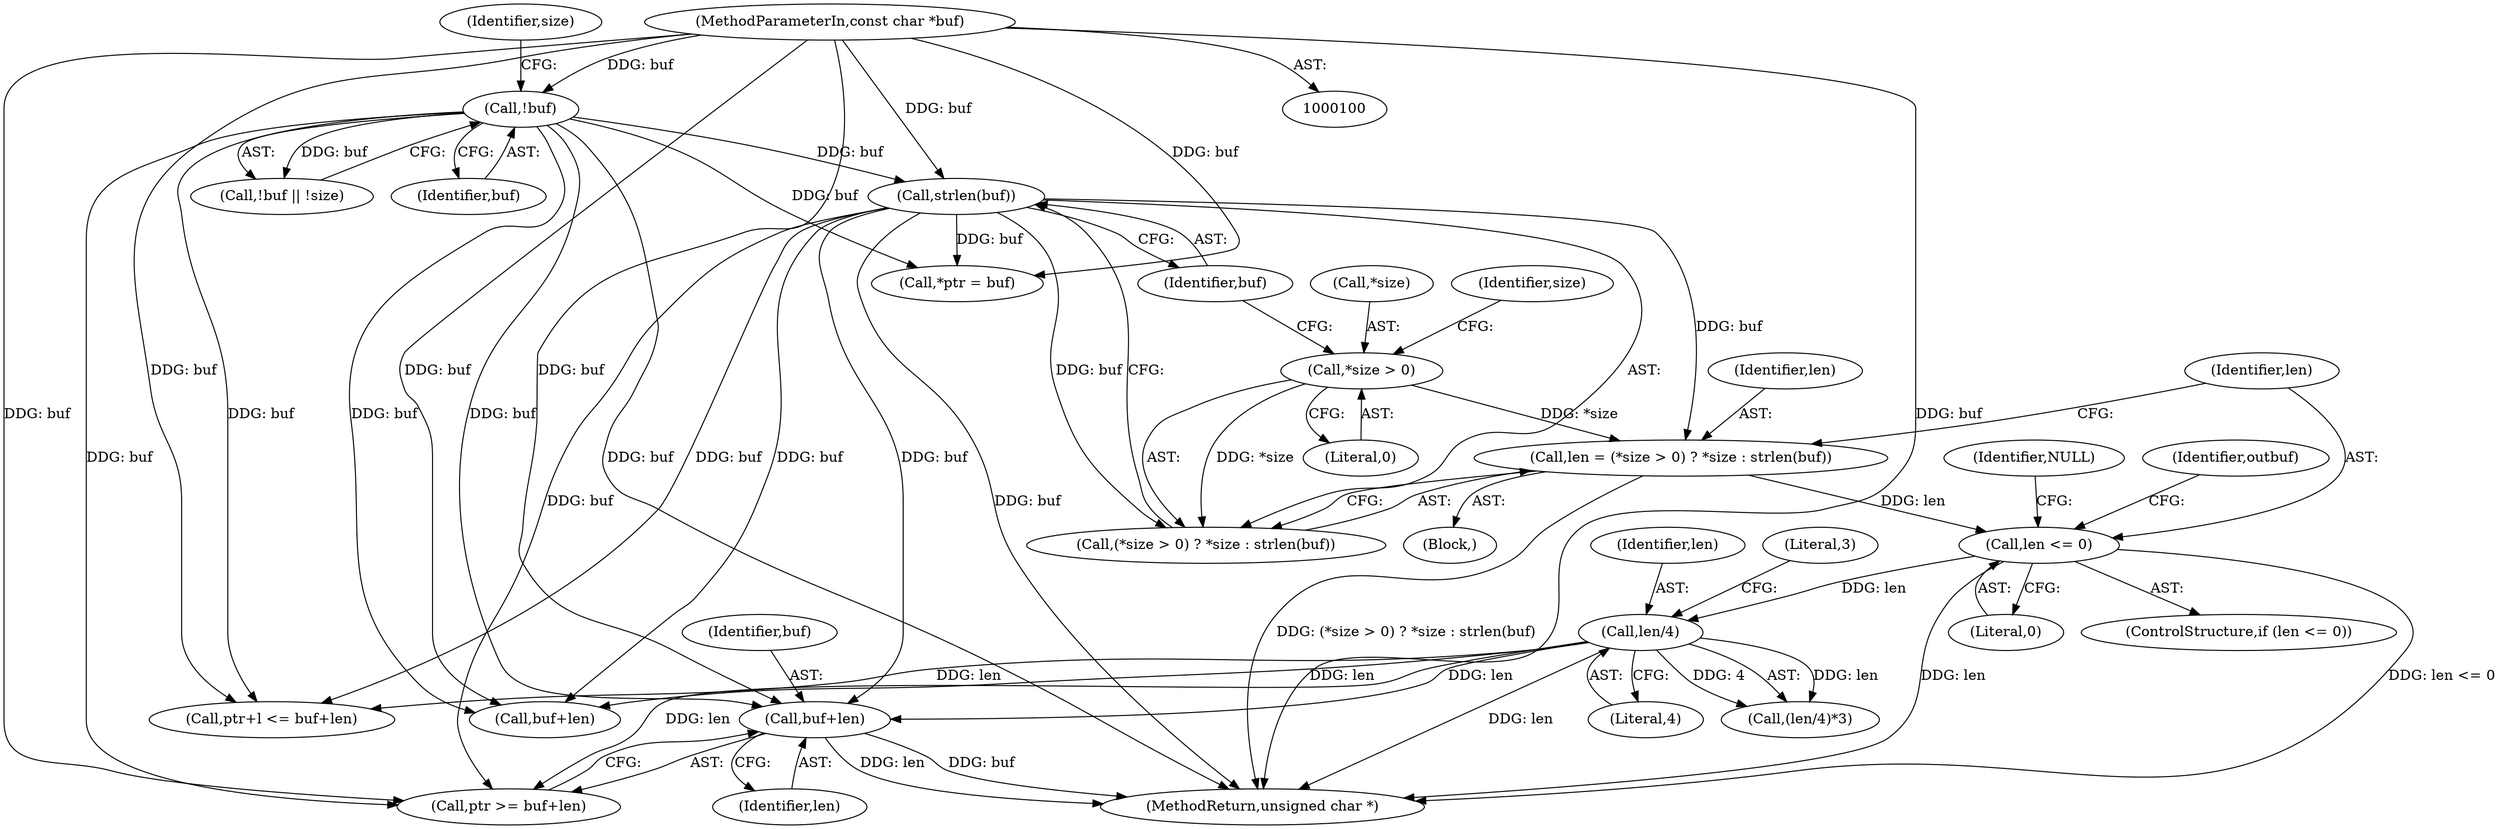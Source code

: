 digraph "0_libplist_3a55ddd3c4c11ce75a86afbefd085d8d397ff957@pointer" {
"1000170" [label="(Call,buf+len)"];
"1000101" [label="(MethodParameterIn,const char *buf)"];
"1000106" [label="(Call,!buf)"];
"1000122" [label="(Call,strlen(buf))"];
"1000138" [label="(Call,len/4)"];
"1000125" [label="(Call,len <= 0)"];
"1000113" [label="(Call,len = (*size > 0) ? *size : strlen(buf))"];
"1000116" [label="(Call,*size > 0)"];
"1000185" [label="(Call,ptr+l <= buf+len)"];
"1000119" [label="(Literal,0)"];
"1000219" [label="(MethodReturn,unsigned char *)"];
"1000138" [label="(Call,len/4)"];
"1000129" [label="(Identifier,NULL)"];
"1000103" [label="(Block,)"];
"1000116" [label="(Call,*size > 0)"];
"1000115" [label="(Call,(*size > 0) ? *size : strlen(buf))"];
"1000127" [label="(Literal,0)"];
"1000132" [label="(Identifier,outbuf)"];
"1000122" [label="(Call,strlen(buf))"];
"1000189" [label="(Call,buf+len)"];
"1000109" [label="(Identifier,size)"];
"1000107" [label="(Identifier,buf)"];
"1000125" [label="(Call,len <= 0)"];
"1000170" [label="(Call,buf+len)"];
"1000168" [label="(Call,ptr >= buf+len)"];
"1000140" [label="(Literal,4)"];
"1000121" [label="(Identifier,size)"];
"1000172" [label="(Identifier,len)"];
"1000113" [label="(Call,len = (*size > 0) ? *size : strlen(buf))"];
"1000141" [label="(Literal,3)"];
"1000114" [label="(Identifier,len)"];
"1000126" [label="(Identifier,len)"];
"1000101" [label="(MethodParameterIn,const char *buf)"];
"1000105" [label="(Call,!buf || !size)"];
"1000139" [label="(Identifier,len)"];
"1000106" [label="(Call,!buf)"];
"1000144" [label="(Call,*ptr = buf)"];
"1000137" [label="(Call,(len/4)*3)"];
"1000171" [label="(Identifier,buf)"];
"1000123" [label="(Identifier,buf)"];
"1000124" [label="(ControlStructure,if (len <= 0))"];
"1000117" [label="(Call,*size)"];
"1000170" -> "1000168"  [label="AST: "];
"1000170" -> "1000172"  [label="CFG: "];
"1000171" -> "1000170"  [label="AST: "];
"1000172" -> "1000170"  [label="AST: "];
"1000168" -> "1000170"  [label="CFG: "];
"1000170" -> "1000219"  [label="DDG: len"];
"1000170" -> "1000219"  [label="DDG: buf"];
"1000101" -> "1000170"  [label="DDG: buf"];
"1000106" -> "1000170"  [label="DDG: buf"];
"1000122" -> "1000170"  [label="DDG: buf"];
"1000138" -> "1000170"  [label="DDG: len"];
"1000101" -> "1000100"  [label="AST: "];
"1000101" -> "1000219"  [label="DDG: buf"];
"1000101" -> "1000106"  [label="DDG: buf"];
"1000101" -> "1000122"  [label="DDG: buf"];
"1000101" -> "1000144"  [label="DDG: buf"];
"1000101" -> "1000168"  [label="DDG: buf"];
"1000101" -> "1000185"  [label="DDG: buf"];
"1000101" -> "1000189"  [label="DDG: buf"];
"1000106" -> "1000105"  [label="AST: "];
"1000106" -> "1000107"  [label="CFG: "];
"1000107" -> "1000106"  [label="AST: "];
"1000109" -> "1000106"  [label="CFG: "];
"1000105" -> "1000106"  [label="CFG: "];
"1000106" -> "1000219"  [label="DDG: buf"];
"1000106" -> "1000105"  [label="DDG: buf"];
"1000106" -> "1000122"  [label="DDG: buf"];
"1000106" -> "1000144"  [label="DDG: buf"];
"1000106" -> "1000168"  [label="DDG: buf"];
"1000106" -> "1000185"  [label="DDG: buf"];
"1000106" -> "1000189"  [label="DDG: buf"];
"1000122" -> "1000115"  [label="AST: "];
"1000122" -> "1000123"  [label="CFG: "];
"1000123" -> "1000122"  [label="AST: "];
"1000115" -> "1000122"  [label="CFG: "];
"1000122" -> "1000219"  [label="DDG: buf"];
"1000122" -> "1000113"  [label="DDG: buf"];
"1000122" -> "1000115"  [label="DDG: buf"];
"1000122" -> "1000144"  [label="DDG: buf"];
"1000122" -> "1000168"  [label="DDG: buf"];
"1000122" -> "1000185"  [label="DDG: buf"];
"1000122" -> "1000189"  [label="DDG: buf"];
"1000138" -> "1000137"  [label="AST: "];
"1000138" -> "1000140"  [label="CFG: "];
"1000139" -> "1000138"  [label="AST: "];
"1000140" -> "1000138"  [label="AST: "];
"1000141" -> "1000138"  [label="CFG: "];
"1000138" -> "1000219"  [label="DDG: len"];
"1000138" -> "1000137"  [label="DDG: len"];
"1000138" -> "1000137"  [label="DDG: 4"];
"1000125" -> "1000138"  [label="DDG: len"];
"1000138" -> "1000168"  [label="DDG: len"];
"1000138" -> "1000185"  [label="DDG: len"];
"1000138" -> "1000189"  [label="DDG: len"];
"1000125" -> "1000124"  [label="AST: "];
"1000125" -> "1000127"  [label="CFG: "];
"1000126" -> "1000125"  [label="AST: "];
"1000127" -> "1000125"  [label="AST: "];
"1000129" -> "1000125"  [label="CFG: "];
"1000132" -> "1000125"  [label="CFG: "];
"1000125" -> "1000219"  [label="DDG: len"];
"1000125" -> "1000219"  [label="DDG: len <= 0"];
"1000113" -> "1000125"  [label="DDG: len"];
"1000113" -> "1000103"  [label="AST: "];
"1000113" -> "1000115"  [label="CFG: "];
"1000114" -> "1000113"  [label="AST: "];
"1000115" -> "1000113"  [label="AST: "];
"1000126" -> "1000113"  [label="CFG: "];
"1000113" -> "1000219"  [label="DDG: (*size > 0) ? *size : strlen(buf)"];
"1000116" -> "1000113"  [label="DDG: *size"];
"1000116" -> "1000115"  [label="AST: "];
"1000116" -> "1000119"  [label="CFG: "];
"1000117" -> "1000116"  [label="AST: "];
"1000119" -> "1000116"  [label="AST: "];
"1000121" -> "1000116"  [label="CFG: "];
"1000123" -> "1000116"  [label="CFG: "];
"1000116" -> "1000115"  [label="DDG: *size"];
}
